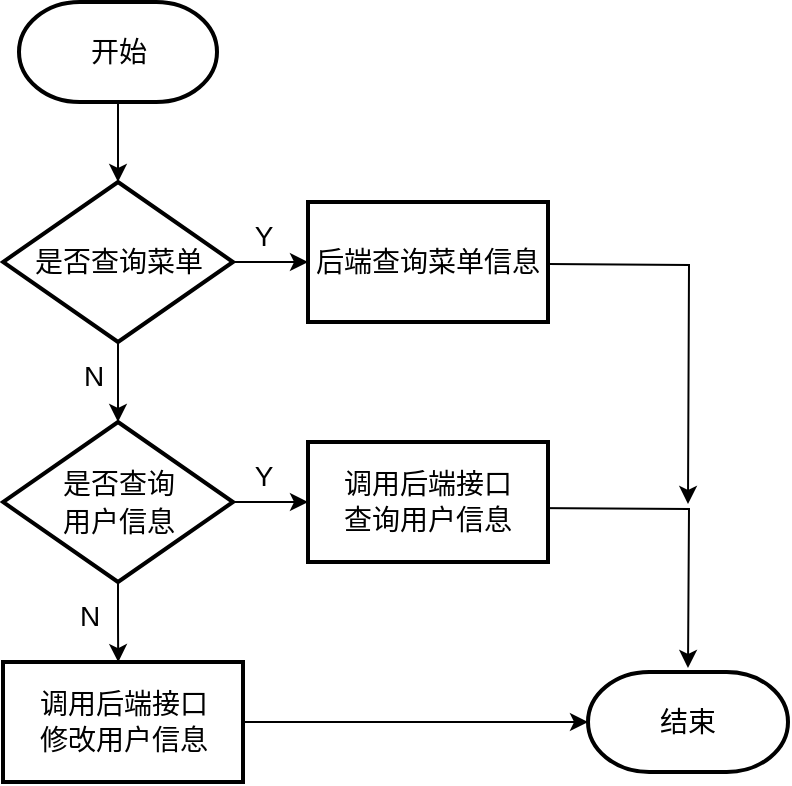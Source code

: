 <mxfile version="27.0.3">
  <diagram name="第 1 页" id="MSIOZIHUtd_p7otdKDNx">
    <mxGraphModel dx="1500" dy="826" grid="1" gridSize="10" guides="1" tooltips="1" connect="1" arrows="1" fold="1" page="1" pageScale="1" pageWidth="827" pageHeight="1169" math="0" shadow="0">
      <root>
        <mxCell id="0" />
        <mxCell id="1" parent="0" />
        <mxCell id="8qcRSLH0dFq3Wt3aRjGg-3" value="" style="edgeStyle=orthogonalEdgeStyle;rounded=0;orthogonalLoop=1;jettySize=auto;html=1;" parent="1" source="8qcRSLH0dFq3Wt3aRjGg-1" target="8qcRSLH0dFq3Wt3aRjGg-2" edge="1">
          <mxGeometry relative="1" as="geometry" />
        </mxCell>
        <mxCell id="8qcRSLH0dFq3Wt3aRjGg-1" value="&lt;font style=&quot;font-size: 14px;&quot;&gt;开始&lt;/font&gt;" style="strokeWidth=2;html=1;shape=mxgraph.flowchart.terminator;whiteSpace=wrap;" parent="1" vertex="1">
          <mxGeometry x="155.5" y="240" width="99" height="50" as="geometry" />
        </mxCell>
        <mxCell id="8qcRSLH0dFq3Wt3aRjGg-5" value="" style="edgeStyle=orthogonalEdgeStyle;rounded=0;orthogonalLoop=1;jettySize=auto;html=1;" parent="1" source="8qcRSLH0dFq3Wt3aRjGg-2" target="8qcRSLH0dFq3Wt3aRjGg-4" edge="1">
          <mxGeometry relative="1" as="geometry" />
        </mxCell>
        <mxCell id="8qcRSLH0dFq3Wt3aRjGg-9" value="" style="edgeStyle=orthogonalEdgeStyle;rounded=0;orthogonalLoop=1;jettySize=auto;html=1;" parent="1" source="8qcRSLH0dFq3Wt3aRjGg-2" target="8qcRSLH0dFq3Wt3aRjGg-8" edge="1">
          <mxGeometry relative="1" as="geometry" />
        </mxCell>
        <mxCell id="8qcRSLH0dFq3Wt3aRjGg-2" value="&lt;p class=&quot;MsoNormal&quot;&gt;&lt;font style=&quot;font-size: 14px;&quot;&gt;是否查询菜单&lt;/font&gt;&lt;/p&gt;" style="rhombus;whiteSpace=wrap;html=1;strokeWidth=2;" parent="1" vertex="1">
          <mxGeometry x="147.5" y="330" width="115" height="80" as="geometry" />
        </mxCell>
        <mxCell id="Pju0J0j1tmBwzHH6KS7X-4" style="edgeStyle=orthogonalEdgeStyle;rounded=0;orthogonalLoop=1;jettySize=auto;html=1;" parent="1" edge="1">
          <mxGeometry relative="1" as="geometry">
            <mxPoint x="490" y="491" as="targetPoint" />
            <mxPoint x="420" y="371" as="sourcePoint" />
          </mxGeometry>
        </mxCell>
        <mxCell id="8qcRSLH0dFq3Wt3aRjGg-4" value="&lt;font style=&quot;font-size: 14px;&quot;&gt;后端查询菜单信息&lt;/font&gt;" style="whiteSpace=wrap;html=1;strokeWidth=2;" parent="1" vertex="1">
          <mxGeometry x="300" y="340" width="120" height="60" as="geometry" />
        </mxCell>
        <mxCell id="8qcRSLH0dFq3Wt3aRjGg-15" value="" style="edgeStyle=orthogonalEdgeStyle;rounded=0;orthogonalLoop=1;jettySize=auto;html=1;" parent="1" source="8qcRSLH0dFq3Wt3aRjGg-8" edge="1">
          <mxGeometry relative="1" as="geometry">
            <mxPoint x="205.1" y="570.068" as="targetPoint" />
          </mxGeometry>
        </mxCell>
        <mxCell id="8qcRSLH0dFq3Wt3aRjGg-23" value="" style="edgeStyle=orthogonalEdgeStyle;rounded=0;orthogonalLoop=1;jettySize=auto;html=1;" parent="1" source="8qcRSLH0dFq3Wt3aRjGg-8" target="8qcRSLH0dFq3Wt3aRjGg-22" edge="1">
          <mxGeometry relative="1" as="geometry" />
        </mxCell>
        <mxCell id="8qcRSLH0dFq3Wt3aRjGg-8" value="&lt;div style=&quot;line-height: 50%;&quot;&gt;&lt;p class=&quot;MsoNormal&quot;&gt;&lt;font face=&quot;Helvetica&quot; style=&quot;font-size: 14px; line-height: 50%;&quot;&gt;是否查询&lt;/font&gt;&lt;/p&gt;&lt;p class=&quot;MsoNormal&quot;&gt;&lt;font face=&quot;Helvetica&quot; style=&quot;font-size: 14px; line-height: 50%;&quot;&gt;用户信息&lt;/font&gt;&lt;/p&gt;&lt;/div&gt;" style="rhombus;whiteSpace=wrap;html=1;strokeWidth=2;" parent="1" vertex="1">
          <mxGeometry x="147.5" y="450" width="115" height="80" as="geometry" />
        </mxCell>
        <mxCell id="8qcRSLH0dFq3Wt3aRjGg-12" value="&lt;font style=&quot;font-size: 14px;&quot;&gt;结束&lt;/font&gt;" style="strokeWidth=2;html=1;shape=mxgraph.flowchart.terminator;whiteSpace=wrap;" parent="1" vertex="1">
          <mxGeometry x="440" y="575" width="100" height="50" as="geometry" />
        </mxCell>
        <mxCell id="8qcRSLH0dFq3Wt3aRjGg-16" value="&lt;div style=&quot;line-height: 40%;&quot;&gt;&lt;p class=&quot;MsoNormal&quot;&gt;&lt;font style=&quot;font-size: 14px;&quot; face=&quot;Helvetica&quot;&gt;调用后端接口&lt;/font&gt;&lt;/p&gt;&lt;p class=&quot;MsoNormal&quot;&gt;&lt;font style=&quot;font-size: 14px;&quot; face=&quot;Helvetica&quot;&gt;修改用户信息&lt;/font&gt;&lt;/p&gt;&lt;/div&gt;" style="whiteSpace=wrap;html=1;strokeWidth=2;" parent="1" vertex="1">
          <mxGeometry x="147.5" y="570" width="120" height="60" as="geometry" />
        </mxCell>
        <mxCell id="Pju0J0j1tmBwzHH6KS7X-3" style="edgeStyle=orthogonalEdgeStyle;rounded=0;orthogonalLoop=1;jettySize=auto;html=1;" parent="1" edge="1">
          <mxGeometry relative="1" as="geometry">
            <mxPoint x="490" y="573" as="targetPoint" />
            <mxPoint x="410" y="493" as="sourcePoint" />
          </mxGeometry>
        </mxCell>
        <mxCell id="8qcRSLH0dFq3Wt3aRjGg-22" value="&lt;div style=&quot;line-height: 40%;&quot;&gt;&lt;p class=&quot;MsoNormal&quot;&gt;&lt;font style=&quot;font-size: 14px;&quot; face=&quot;Helvetica&quot;&gt;调用后端接口&lt;/font&gt;&lt;/p&gt;&lt;p class=&quot;MsoNormal&quot;&gt;&lt;font style=&quot;font-size: 14px;&quot;&gt;查询用户信息&lt;/font&gt;&lt;/p&gt;&lt;/div&gt;" style="whiteSpace=wrap;html=1;strokeWidth=2;" parent="1" vertex="1">
          <mxGeometry x="300" y="460" width="120" height="60" as="geometry" />
        </mxCell>
        <mxCell id="8qcRSLH0dFq3Wt3aRjGg-26" value="&lt;font style=&quot;font-size: 14px;&quot;&gt;N&lt;/font&gt;" style="text;html=1;align=center;verticalAlign=middle;whiteSpace=wrap;rounded=0;" parent="1" vertex="1">
          <mxGeometry x="163" y="412" width="60" height="30" as="geometry" />
        </mxCell>
        <mxCell id="8qcRSLH0dFq3Wt3aRjGg-27" value="&lt;font style=&quot;font-size: 14px;&quot;&gt;Y&lt;/font&gt;" style="text;html=1;align=center;verticalAlign=middle;whiteSpace=wrap;rounded=0;" parent="1" vertex="1">
          <mxGeometry x="248" y="342" width="60" height="30" as="geometry" />
        </mxCell>
        <mxCell id="8qcRSLH0dFq3Wt3aRjGg-29" value="&lt;font style=&quot;font-size: 14px;&quot;&gt;N&lt;/font&gt;" style="text;html=1;align=center;verticalAlign=middle;whiteSpace=wrap;rounded=0;" parent="1" vertex="1">
          <mxGeometry x="161" y="532" width="60" height="30" as="geometry" />
        </mxCell>
        <mxCell id="8qcRSLH0dFq3Wt3aRjGg-30" value="&lt;font style=&quot;font-size: 14px;&quot;&gt;Y&lt;/font&gt;" style="text;html=1;align=center;verticalAlign=middle;whiteSpace=wrap;rounded=0;" parent="1" vertex="1">
          <mxGeometry x="248" y="462" width="60" height="30" as="geometry" />
        </mxCell>
        <mxCell id="Pju0J0j1tmBwzHH6KS7X-1" style="edgeStyle=orthogonalEdgeStyle;rounded=0;orthogonalLoop=1;jettySize=auto;html=1;entryX=0;entryY=0.5;entryDx=0;entryDy=0;entryPerimeter=0;" parent="1" source="8qcRSLH0dFq3Wt3aRjGg-16" target="8qcRSLH0dFq3Wt3aRjGg-12" edge="1">
          <mxGeometry relative="1" as="geometry" />
        </mxCell>
      </root>
    </mxGraphModel>
  </diagram>
</mxfile>

